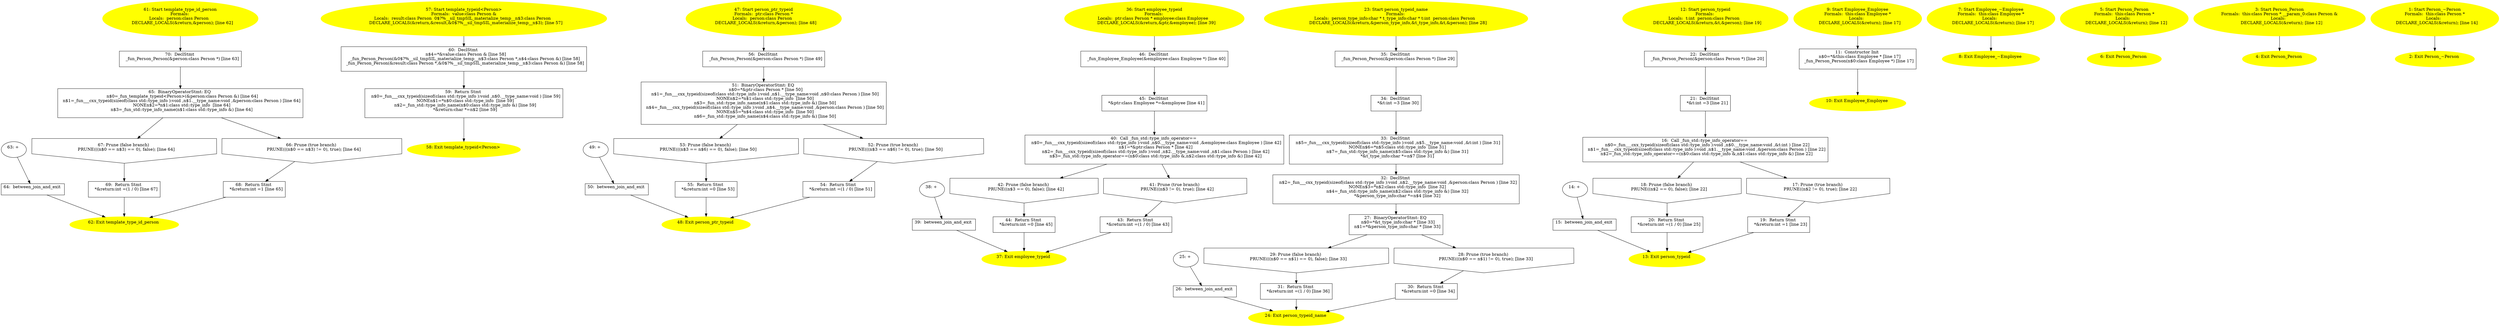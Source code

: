 /* @generated */
digraph iCFG {
70 [label="70:  DeclStmt \n   _fun_Person_Person(&person:class Person *) [line 63]\n " shape="box"]
	

	 70 -> 65 ;
69 [label="69:  Return Stmt \n   *&return:int =(1 / 0) [line 67]\n " shape="box"]
	

	 69 -> 62 ;
68 [label="68:  Return Stmt \n   *&return:int =1 [line 65]\n " shape="box"]
	

	 68 -> 62 ;
67 [label="67: Prune (false branch) \n   PRUNE(((n$0 == n$3) == 0), false); [line 64]\n " shape="invhouse"]
	

	 67 -> 69 ;
66 [label="66: Prune (true branch) \n   PRUNE(((n$0 == n$3) != 0), true); [line 64]\n " shape="invhouse"]
	

	 66 -> 68 ;
65 [label="65:  BinaryOperatorStmt: EQ \n   n$0=_fun_template_typeid<Person>(&person:class Person &) [line 64]\n  n$1=_fun___cxx_typeid(sizeof(class std::type_info ):void ,n$1.__type_name:void ,&person:class Person ) [line 64]\n  NONEn$2=*n$1:class std::type_info  [line 64]\n  n$3=_fun_std::type_info_name(n$1:class std::type_info &) [line 64]\n " shape="box"]
	

	 65 -> 66 ;
	 65 -> 67 ;
64 [label="64:  between_join_and_exit \n  " shape="box"]
	

	 64 -> 62 ;
63 [label="63: + \n  " ]
	

	 63 -> 64 ;
62 [label="62: Exit template_type_id_person \n  " color=yellow style=filled]
	

61 [label="61: Start template_type_id_person\nFormals: \nLocals:  person:class Person  \n   DECLARE_LOCALS(&return,&person); [line 62]\n " color=yellow style=filled]
	

	 61 -> 70 ;
60 [label="60:  DeclStmt \n   n$4=*&value:class Person & [line 58]\n  _fun_Person_Person(&0$?%__sil_tmpSIL_materialize_temp__n$3:class Person *,n$4:class Person &) [line 58]\n  _fun_Person_Person(&result:class Person *,&0$?%__sil_tmpSIL_materialize_temp__n$3:class Person &) [line 58]\n " shape="box"]
	

	 60 -> 59 ;
59 [label="59:  Return Stmt \n   n$0=_fun___cxx_typeid(sizeof(class std::type_info ):void ,n$0.__type_name:void ) [line 59]\n  NONEn$1=*n$0:class std::type_info  [line 59]\n  n$2=_fun_std::type_info_name(n$0:class std::type_info &) [line 59]\n  *&return:char *=n$2 [line 59]\n " shape="box"]
	

	 59 -> 58 ;
58 [label="58: Exit template_typeid<Person> \n  " color=yellow style=filled]
	

57 [label="57: Start template_typeid<Person>\nFormals:  value:class Person &\nLocals:  result:class Person  0$?%__sil_tmpSIL_materialize_temp__n$3:class Person  \n   DECLARE_LOCALS(&return,&result,&0$?%__sil_tmpSIL_materialize_temp__n$3); [line 57]\n " color=yellow style=filled]
	

	 57 -> 60 ;
56 [label="56:  DeclStmt \n   _fun_Person_Person(&person:class Person *) [line 49]\n " shape="box"]
	

	 56 -> 51 ;
55 [label="55:  Return Stmt \n   *&return:int =0 [line 53]\n " shape="box"]
	

	 55 -> 48 ;
54 [label="54:  Return Stmt \n   *&return:int =(1 / 0) [line 51]\n " shape="box"]
	

	 54 -> 48 ;
53 [label="53: Prune (false branch) \n   PRUNE(((n$3 == n$6) == 0), false); [line 50]\n " shape="invhouse"]
	

	 53 -> 55 ;
52 [label="52: Prune (true branch) \n   PRUNE(((n$3 == n$6) != 0), true); [line 50]\n " shape="invhouse"]
	

	 52 -> 54 ;
51 [label="51:  BinaryOperatorStmt: EQ \n   n$0=*&ptr:class Person * [line 50]\n  n$1=_fun___cxx_typeid(sizeof(class std::type_info ):void ,n$1.__type_name:void ,n$0:class Person ) [line 50]\n  NONEn$2=*n$1:class std::type_info  [line 50]\n  n$3=_fun_std::type_info_name(n$1:class std::type_info &) [line 50]\n  n$4=_fun___cxx_typeid(sizeof(class std::type_info ):void ,n$4.__type_name:void ,&person:class Person ) [line 50]\n  NONEn$5=*n$4:class std::type_info  [line 50]\n  n$6=_fun_std::type_info_name(n$4:class std::type_info &) [line 50]\n " shape="box"]
	

	 51 -> 52 ;
	 51 -> 53 ;
50 [label="50:  between_join_and_exit \n  " shape="box"]
	

	 50 -> 48 ;
49 [label="49: + \n  " ]
	

	 49 -> 50 ;
48 [label="48: Exit person_ptr_typeid \n  " color=yellow style=filled]
	

47 [label="47: Start person_ptr_typeid\nFormals:  ptr:class Person *\nLocals:  person:class Person  \n   DECLARE_LOCALS(&return,&person); [line 48]\n " color=yellow style=filled]
	

	 47 -> 56 ;
46 [label="46:  DeclStmt \n   _fun_Employee_Employee(&employee:class Employee *) [line 40]\n " shape="box"]
	

	 46 -> 45 ;
45 [label="45:  DeclStmt \n   *&ptr:class Employee *=&employee [line 41]\n " shape="box"]
	

	 45 -> 40 ;
44 [label="44:  Return Stmt \n   *&return:int =0 [line 45]\n " shape="box"]
	

	 44 -> 37 ;
43 [label="43:  Return Stmt \n   *&return:int =(1 / 0) [line 43]\n " shape="box"]
	

	 43 -> 37 ;
42 [label="42: Prune (false branch) \n   PRUNE((n$3 == 0), false); [line 42]\n " shape="invhouse"]
	

	 42 -> 44 ;
41 [label="41: Prune (true branch) \n   PRUNE((n$3 != 0), true); [line 42]\n " shape="invhouse"]
	

	 41 -> 43 ;
40 [label="40:  Call _fun_std::type_info_operator== \n   n$0=_fun___cxx_typeid(sizeof(class std::type_info ):void ,n$0.__type_name:void ,&employee:class Employee ) [line 42]\n  n$1=*&ptr:class Person * [line 42]\n  n$2=_fun___cxx_typeid(sizeof(class std::type_info ):void ,n$2.__type_name:void ,n$1:class Person ) [line 42]\n  n$3=_fun_std::type_info_operator==(n$0:class std::type_info &,n$2:class std::type_info &) [line 42]\n " shape="box"]
	

	 40 -> 41 ;
	 40 -> 42 ;
39 [label="39:  between_join_and_exit \n  " shape="box"]
	

	 39 -> 37 ;
38 [label="38: + \n  " ]
	

	 38 -> 39 ;
37 [label="37: Exit employee_typeid \n  " color=yellow style=filled]
	

36 [label="36: Start employee_typeid\nFormals: \nLocals:  ptr:class Person * employee:class Employee  \n   DECLARE_LOCALS(&return,&ptr,&employee); [line 39]\n " color=yellow style=filled]
	

	 36 -> 46 ;
35 [label="35:  DeclStmt \n   _fun_Person_Person(&person:class Person *) [line 29]\n " shape="box"]
	

	 35 -> 34 ;
34 [label="34:  DeclStmt \n   *&t:int =3 [line 30]\n " shape="box"]
	

	 34 -> 33 ;
33 [label="33:  DeclStmt \n   n$5=_fun___cxx_typeid(sizeof(class std::type_info ):void ,n$5.__type_name:void ,&t:int ) [line 31]\n  NONEn$6=*n$5:class std::type_info  [line 31]\n  n$7=_fun_std::type_info_name(n$5:class std::type_info &) [line 31]\n  *&t_type_info:char *=n$7 [line 31]\n " shape="box"]
	

	 33 -> 32 ;
32 [label="32:  DeclStmt \n   n$2=_fun___cxx_typeid(sizeof(class std::type_info ):void ,n$2.__type_name:void ,&person:class Person ) [line 32]\n  NONEn$3=*n$2:class std::type_info  [line 32]\n  n$4=_fun_std::type_info_name(n$2:class std::type_info &) [line 32]\n  *&person_type_info:char *=n$4 [line 32]\n " shape="box"]
	

	 32 -> 27 ;
31 [label="31:  Return Stmt \n   *&return:int =(1 / 0) [line 36]\n " shape="box"]
	

	 31 -> 24 ;
30 [label="30:  Return Stmt \n   *&return:int =0 [line 34]\n " shape="box"]
	

	 30 -> 24 ;
29 [label="29: Prune (false branch) \n   PRUNE(((n$0 == n$1) == 0), false); [line 33]\n " shape="invhouse"]
	

	 29 -> 31 ;
28 [label="28: Prune (true branch) \n   PRUNE(((n$0 == n$1) != 0), true); [line 33]\n " shape="invhouse"]
	

	 28 -> 30 ;
27 [label="27:  BinaryOperatorStmt: EQ \n   n$0=*&t_type_info:char * [line 33]\n  n$1=*&person_type_info:char * [line 33]\n " shape="box"]
	

	 27 -> 28 ;
	 27 -> 29 ;
26 [label="26:  between_join_and_exit \n  " shape="box"]
	

	 26 -> 24 ;
25 [label="25: + \n  " ]
	

	 25 -> 26 ;
24 [label="24: Exit person_typeid_name \n  " color=yellow style=filled]
	

23 [label="23: Start person_typeid_name\nFormals: \nLocals:  person_type_info:char * t_type_info:char * t:int  person:class Person  \n   DECLARE_LOCALS(&return,&person_type_info,&t_type_info,&t,&person); [line 28]\n " color=yellow style=filled]
	

	 23 -> 35 ;
22 [label="22:  DeclStmt \n   _fun_Person_Person(&person:class Person *) [line 20]\n " shape="box"]
	

	 22 -> 21 ;
21 [label="21:  DeclStmt \n   *&t:int =3 [line 21]\n " shape="box"]
	

	 21 -> 16 ;
20 [label="20:  Return Stmt \n   *&return:int =(1 / 0) [line 25]\n " shape="box"]
	

	 20 -> 13 ;
19 [label="19:  Return Stmt \n   *&return:int =1 [line 23]\n " shape="box"]
	

	 19 -> 13 ;
18 [label="18: Prune (false branch) \n   PRUNE((n$2 == 0), false); [line 22]\n " shape="invhouse"]
	

	 18 -> 20 ;
17 [label="17: Prune (true branch) \n   PRUNE((n$2 != 0), true); [line 22]\n " shape="invhouse"]
	

	 17 -> 19 ;
16 [label="16:  Call _fun_std::type_info_operator== \n   n$0=_fun___cxx_typeid(sizeof(class std::type_info ):void ,n$0.__type_name:void ,&t:int ) [line 22]\n  n$1=_fun___cxx_typeid(sizeof(class std::type_info ):void ,n$1.__type_name:void ,&person:class Person ) [line 22]\n  n$2=_fun_std::type_info_operator==(n$0:class std::type_info &,n$1:class std::type_info &) [line 22]\n " shape="box"]
	

	 16 -> 17 ;
	 16 -> 18 ;
15 [label="15:  between_join_and_exit \n  " shape="box"]
	

	 15 -> 13 ;
14 [label="14: + \n  " ]
	

	 14 -> 15 ;
13 [label="13: Exit person_typeid \n  " color=yellow style=filled]
	

12 [label="12: Start person_typeid\nFormals: \nLocals:  t:int  person:class Person  \n   DECLARE_LOCALS(&return,&t,&person); [line 19]\n " color=yellow style=filled]
	

	 12 -> 22 ;
11 [label="11:  Constructor Init \n   n$0=*&this:class Employee * [line 17]\n  _fun_Person_Person(n$0:class Employee *) [line 17]\n " shape="box"]
	

	 11 -> 10 ;
10 [label="10: Exit Employee_Employee \n  " color=yellow style=filled]
	

9 [label="9: Start Employee_Employee\nFormals:  this:class Employee *\nLocals:  \n   DECLARE_LOCALS(&return); [line 17]\n " color=yellow style=filled]
	

	 9 -> 11 ;
8 [label="8: Exit Employee_~Employee \n  " color=yellow style=filled]
	

7 [label="7: Start Employee_~Employee\nFormals:  this:class Employee *\nLocals:  \n   DECLARE_LOCALS(&return); [line 17]\n " color=yellow style=filled]
	

	 7 -> 8 ;
6 [label="6: Exit Person_Person \n  " color=yellow style=filled]
	

5 [label="5: Start Person_Person\nFormals:  this:class Person *\nLocals:  \n   DECLARE_LOCALS(&return); [line 12]\n " color=yellow style=filled]
	

	 5 -> 6 ;
4 [label="4: Exit Person_Person \n  " color=yellow style=filled]
	

3 [label="3: Start Person_Person\nFormals:  this:class Person * __param_0:class Person &\nLocals:  \n   DECLARE_LOCALS(&return); [line 12]\n " color=yellow style=filled]
	

	 3 -> 4 ;
2 [label="2: Exit Person_~Person \n  " color=yellow style=filled]
	

1 [label="1: Start Person_~Person\nFormals:  this:class Person *\nLocals:  \n   DECLARE_LOCALS(&return); [line 14]\n " color=yellow style=filled]
	

	 1 -> 2 ;
}
